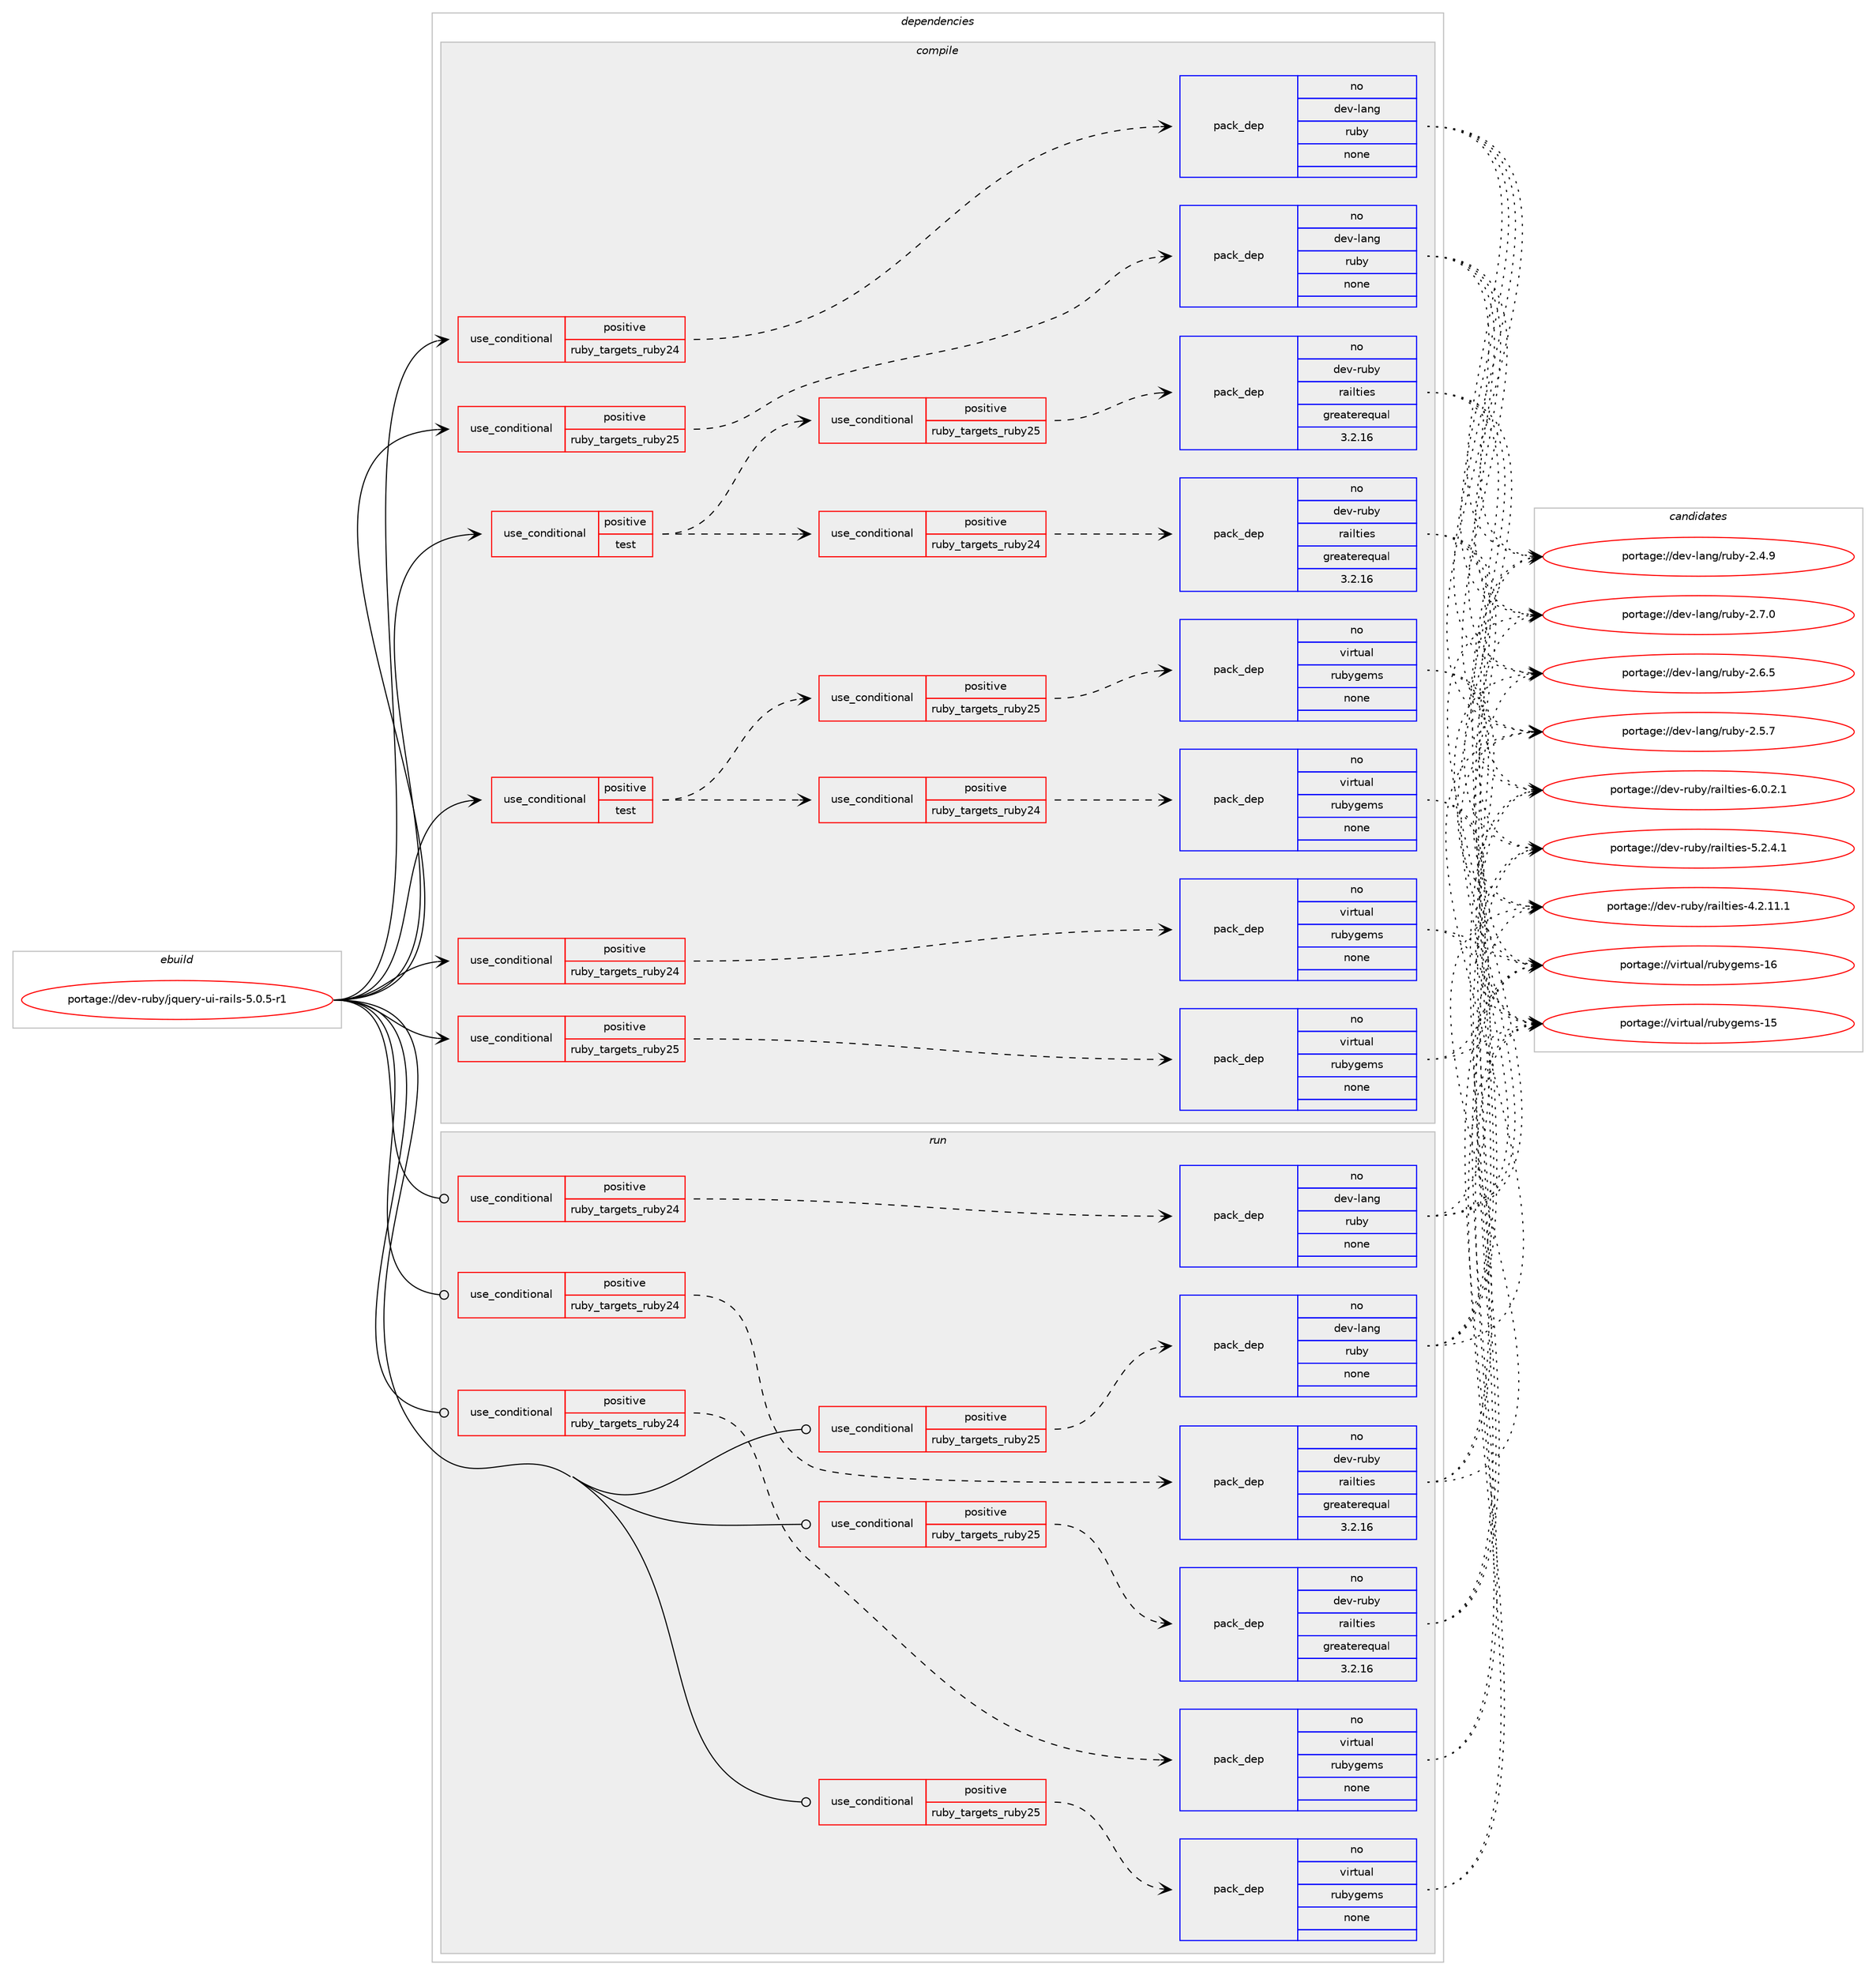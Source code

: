 digraph prolog {

# *************
# Graph options
# *************

newrank=true;
concentrate=true;
compound=true;
graph [rankdir=LR,fontname=Helvetica,fontsize=10,ranksep=1.5];#, ranksep=2.5, nodesep=0.2];
edge  [arrowhead=vee];
node  [fontname=Helvetica,fontsize=10];

# **********
# The ebuild
# **********

subgraph cluster_leftcol {
color=gray;
rank=same;
label=<<i>ebuild</i>>;
id [label="portage://dev-ruby/jquery-ui-rails-5.0.5-r1", color=red, width=4, href="../dev-ruby/jquery-ui-rails-5.0.5-r1.svg"];
}

# ****************
# The dependencies
# ****************

subgraph cluster_midcol {
color=gray;
label=<<i>dependencies</i>>;
subgraph cluster_compile {
fillcolor="#eeeeee";
style=filled;
label=<<i>compile</i>>;
subgraph cond84342 {
dependency350206 [label=<<TABLE BORDER="0" CELLBORDER="1" CELLSPACING="0" CELLPADDING="4"><TR><TD ROWSPAN="3" CELLPADDING="10">use_conditional</TD></TR><TR><TD>positive</TD></TR><TR><TD>ruby_targets_ruby24</TD></TR></TABLE>>, shape=none, color=red];
subgraph pack261069 {
dependency350207 [label=<<TABLE BORDER="0" CELLBORDER="1" CELLSPACING="0" CELLPADDING="4" WIDTH="220"><TR><TD ROWSPAN="6" CELLPADDING="30">pack_dep</TD></TR><TR><TD WIDTH="110">no</TD></TR><TR><TD>dev-lang</TD></TR><TR><TD>ruby</TD></TR><TR><TD>none</TD></TR><TR><TD></TD></TR></TABLE>>, shape=none, color=blue];
}
dependency350206:e -> dependency350207:w [weight=20,style="dashed",arrowhead="vee"];
}
id:e -> dependency350206:w [weight=20,style="solid",arrowhead="vee"];
subgraph cond84343 {
dependency350208 [label=<<TABLE BORDER="0" CELLBORDER="1" CELLSPACING="0" CELLPADDING="4"><TR><TD ROWSPAN="3" CELLPADDING="10">use_conditional</TD></TR><TR><TD>positive</TD></TR><TR><TD>ruby_targets_ruby24</TD></TR></TABLE>>, shape=none, color=red];
subgraph pack261070 {
dependency350209 [label=<<TABLE BORDER="0" CELLBORDER="1" CELLSPACING="0" CELLPADDING="4" WIDTH="220"><TR><TD ROWSPAN="6" CELLPADDING="30">pack_dep</TD></TR><TR><TD WIDTH="110">no</TD></TR><TR><TD>virtual</TD></TR><TR><TD>rubygems</TD></TR><TR><TD>none</TD></TR><TR><TD></TD></TR></TABLE>>, shape=none, color=blue];
}
dependency350208:e -> dependency350209:w [weight=20,style="dashed",arrowhead="vee"];
}
id:e -> dependency350208:w [weight=20,style="solid",arrowhead="vee"];
subgraph cond84344 {
dependency350210 [label=<<TABLE BORDER="0" CELLBORDER="1" CELLSPACING="0" CELLPADDING="4"><TR><TD ROWSPAN="3" CELLPADDING="10">use_conditional</TD></TR><TR><TD>positive</TD></TR><TR><TD>ruby_targets_ruby25</TD></TR></TABLE>>, shape=none, color=red];
subgraph pack261071 {
dependency350211 [label=<<TABLE BORDER="0" CELLBORDER="1" CELLSPACING="0" CELLPADDING="4" WIDTH="220"><TR><TD ROWSPAN="6" CELLPADDING="30">pack_dep</TD></TR><TR><TD WIDTH="110">no</TD></TR><TR><TD>dev-lang</TD></TR><TR><TD>ruby</TD></TR><TR><TD>none</TD></TR><TR><TD></TD></TR></TABLE>>, shape=none, color=blue];
}
dependency350210:e -> dependency350211:w [weight=20,style="dashed",arrowhead="vee"];
}
id:e -> dependency350210:w [weight=20,style="solid",arrowhead="vee"];
subgraph cond84345 {
dependency350212 [label=<<TABLE BORDER="0" CELLBORDER="1" CELLSPACING="0" CELLPADDING="4"><TR><TD ROWSPAN="3" CELLPADDING="10">use_conditional</TD></TR><TR><TD>positive</TD></TR><TR><TD>ruby_targets_ruby25</TD></TR></TABLE>>, shape=none, color=red];
subgraph pack261072 {
dependency350213 [label=<<TABLE BORDER="0" CELLBORDER="1" CELLSPACING="0" CELLPADDING="4" WIDTH="220"><TR><TD ROWSPAN="6" CELLPADDING="30">pack_dep</TD></TR><TR><TD WIDTH="110">no</TD></TR><TR><TD>virtual</TD></TR><TR><TD>rubygems</TD></TR><TR><TD>none</TD></TR><TR><TD></TD></TR></TABLE>>, shape=none, color=blue];
}
dependency350212:e -> dependency350213:w [weight=20,style="dashed",arrowhead="vee"];
}
id:e -> dependency350212:w [weight=20,style="solid",arrowhead="vee"];
subgraph cond84346 {
dependency350214 [label=<<TABLE BORDER="0" CELLBORDER="1" CELLSPACING="0" CELLPADDING="4"><TR><TD ROWSPAN="3" CELLPADDING="10">use_conditional</TD></TR><TR><TD>positive</TD></TR><TR><TD>test</TD></TR></TABLE>>, shape=none, color=red];
subgraph cond84347 {
dependency350215 [label=<<TABLE BORDER="0" CELLBORDER="1" CELLSPACING="0" CELLPADDING="4"><TR><TD ROWSPAN="3" CELLPADDING="10">use_conditional</TD></TR><TR><TD>positive</TD></TR><TR><TD>ruby_targets_ruby24</TD></TR></TABLE>>, shape=none, color=red];
subgraph pack261073 {
dependency350216 [label=<<TABLE BORDER="0" CELLBORDER="1" CELLSPACING="0" CELLPADDING="4" WIDTH="220"><TR><TD ROWSPAN="6" CELLPADDING="30">pack_dep</TD></TR><TR><TD WIDTH="110">no</TD></TR><TR><TD>dev-ruby</TD></TR><TR><TD>railties</TD></TR><TR><TD>greaterequal</TD></TR><TR><TD>3.2.16</TD></TR></TABLE>>, shape=none, color=blue];
}
dependency350215:e -> dependency350216:w [weight=20,style="dashed",arrowhead="vee"];
}
dependency350214:e -> dependency350215:w [weight=20,style="dashed",arrowhead="vee"];
subgraph cond84348 {
dependency350217 [label=<<TABLE BORDER="0" CELLBORDER="1" CELLSPACING="0" CELLPADDING="4"><TR><TD ROWSPAN="3" CELLPADDING="10">use_conditional</TD></TR><TR><TD>positive</TD></TR><TR><TD>ruby_targets_ruby25</TD></TR></TABLE>>, shape=none, color=red];
subgraph pack261074 {
dependency350218 [label=<<TABLE BORDER="0" CELLBORDER="1" CELLSPACING="0" CELLPADDING="4" WIDTH="220"><TR><TD ROWSPAN="6" CELLPADDING="30">pack_dep</TD></TR><TR><TD WIDTH="110">no</TD></TR><TR><TD>dev-ruby</TD></TR><TR><TD>railties</TD></TR><TR><TD>greaterequal</TD></TR><TR><TD>3.2.16</TD></TR></TABLE>>, shape=none, color=blue];
}
dependency350217:e -> dependency350218:w [weight=20,style="dashed",arrowhead="vee"];
}
dependency350214:e -> dependency350217:w [weight=20,style="dashed",arrowhead="vee"];
}
id:e -> dependency350214:w [weight=20,style="solid",arrowhead="vee"];
subgraph cond84349 {
dependency350219 [label=<<TABLE BORDER="0" CELLBORDER="1" CELLSPACING="0" CELLPADDING="4"><TR><TD ROWSPAN="3" CELLPADDING="10">use_conditional</TD></TR><TR><TD>positive</TD></TR><TR><TD>test</TD></TR></TABLE>>, shape=none, color=red];
subgraph cond84350 {
dependency350220 [label=<<TABLE BORDER="0" CELLBORDER="1" CELLSPACING="0" CELLPADDING="4"><TR><TD ROWSPAN="3" CELLPADDING="10">use_conditional</TD></TR><TR><TD>positive</TD></TR><TR><TD>ruby_targets_ruby24</TD></TR></TABLE>>, shape=none, color=red];
subgraph pack261075 {
dependency350221 [label=<<TABLE BORDER="0" CELLBORDER="1" CELLSPACING="0" CELLPADDING="4" WIDTH="220"><TR><TD ROWSPAN="6" CELLPADDING="30">pack_dep</TD></TR><TR><TD WIDTH="110">no</TD></TR><TR><TD>virtual</TD></TR><TR><TD>rubygems</TD></TR><TR><TD>none</TD></TR><TR><TD></TD></TR></TABLE>>, shape=none, color=blue];
}
dependency350220:e -> dependency350221:w [weight=20,style="dashed",arrowhead="vee"];
}
dependency350219:e -> dependency350220:w [weight=20,style="dashed",arrowhead="vee"];
subgraph cond84351 {
dependency350222 [label=<<TABLE BORDER="0" CELLBORDER="1" CELLSPACING="0" CELLPADDING="4"><TR><TD ROWSPAN="3" CELLPADDING="10">use_conditional</TD></TR><TR><TD>positive</TD></TR><TR><TD>ruby_targets_ruby25</TD></TR></TABLE>>, shape=none, color=red];
subgraph pack261076 {
dependency350223 [label=<<TABLE BORDER="0" CELLBORDER="1" CELLSPACING="0" CELLPADDING="4" WIDTH="220"><TR><TD ROWSPAN="6" CELLPADDING="30">pack_dep</TD></TR><TR><TD WIDTH="110">no</TD></TR><TR><TD>virtual</TD></TR><TR><TD>rubygems</TD></TR><TR><TD>none</TD></TR><TR><TD></TD></TR></TABLE>>, shape=none, color=blue];
}
dependency350222:e -> dependency350223:w [weight=20,style="dashed",arrowhead="vee"];
}
dependency350219:e -> dependency350222:w [weight=20,style="dashed",arrowhead="vee"];
}
id:e -> dependency350219:w [weight=20,style="solid",arrowhead="vee"];
}
subgraph cluster_compileandrun {
fillcolor="#eeeeee";
style=filled;
label=<<i>compile and run</i>>;
}
subgraph cluster_run {
fillcolor="#eeeeee";
style=filled;
label=<<i>run</i>>;
subgraph cond84352 {
dependency350224 [label=<<TABLE BORDER="0" CELLBORDER="1" CELLSPACING="0" CELLPADDING="4"><TR><TD ROWSPAN="3" CELLPADDING="10">use_conditional</TD></TR><TR><TD>positive</TD></TR><TR><TD>ruby_targets_ruby24</TD></TR></TABLE>>, shape=none, color=red];
subgraph pack261077 {
dependency350225 [label=<<TABLE BORDER="0" CELLBORDER="1" CELLSPACING="0" CELLPADDING="4" WIDTH="220"><TR><TD ROWSPAN="6" CELLPADDING="30">pack_dep</TD></TR><TR><TD WIDTH="110">no</TD></TR><TR><TD>dev-lang</TD></TR><TR><TD>ruby</TD></TR><TR><TD>none</TD></TR><TR><TD></TD></TR></TABLE>>, shape=none, color=blue];
}
dependency350224:e -> dependency350225:w [weight=20,style="dashed",arrowhead="vee"];
}
id:e -> dependency350224:w [weight=20,style="solid",arrowhead="odot"];
subgraph cond84353 {
dependency350226 [label=<<TABLE BORDER="0" CELLBORDER="1" CELLSPACING="0" CELLPADDING="4"><TR><TD ROWSPAN="3" CELLPADDING="10">use_conditional</TD></TR><TR><TD>positive</TD></TR><TR><TD>ruby_targets_ruby24</TD></TR></TABLE>>, shape=none, color=red];
subgraph pack261078 {
dependency350227 [label=<<TABLE BORDER="0" CELLBORDER="1" CELLSPACING="0" CELLPADDING="4" WIDTH="220"><TR><TD ROWSPAN="6" CELLPADDING="30">pack_dep</TD></TR><TR><TD WIDTH="110">no</TD></TR><TR><TD>dev-ruby</TD></TR><TR><TD>railties</TD></TR><TR><TD>greaterequal</TD></TR><TR><TD>3.2.16</TD></TR></TABLE>>, shape=none, color=blue];
}
dependency350226:e -> dependency350227:w [weight=20,style="dashed",arrowhead="vee"];
}
id:e -> dependency350226:w [weight=20,style="solid",arrowhead="odot"];
subgraph cond84354 {
dependency350228 [label=<<TABLE BORDER="0" CELLBORDER="1" CELLSPACING="0" CELLPADDING="4"><TR><TD ROWSPAN="3" CELLPADDING="10">use_conditional</TD></TR><TR><TD>positive</TD></TR><TR><TD>ruby_targets_ruby24</TD></TR></TABLE>>, shape=none, color=red];
subgraph pack261079 {
dependency350229 [label=<<TABLE BORDER="0" CELLBORDER="1" CELLSPACING="0" CELLPADDING="4" WIDTH="220"><TR><TD ROWSPAN="6" CELLPADDING="30">pack_dep</TD></TR><TR><TD WIDTH="110">no</TD></TR><TR><TD>virtual</TD></TR><TR><TD>rubygems</TD></TR><TR><TD>none</TD></TR><TR><TD></TD></TR></TABLE>>, shape=none, color=blue];
}
dependency350228:e -> dependency350229:w [weight=20,style="dashed",arrowhead="vee"];
}
id:e -> dependency350228:w [weight=20,style="solid",arrowhead="odot"];
subgraph cond84355 {
dependency350230 [label=<<TABLE BORDER="0" CELLBORDER="1" CELLSPACING="0" CELLPADDING="4"><TR><TD ROWSPAN="3" CELLPADDING="10">use_conditional</TD></TR><TR><TD>positive</TD></TR><TR><TD>ruby_targets_ruby25</TD></TR></TABLE>>, shape=none, color=red];
subgraph pack261080 {
dependency350231 [label=<<TABLE BORDER="0" CELLBORDER="1" CELLSPACING="0" CELLPADDING="4" WIDTH="220"><TR><TD ROWSPAN="6" CELLPADDING="30">pack_dep</TD></TR><TR><TD WIDTH="110">no</TD></TR><TR><TD>dev-lang</TD></TR><TR><TD>ruby</TD></TR><TR><TD>none</TD></TR><TR><TD></TD></TR></TABLE>>, shape=none, color=blue];
}
dependency350230:e -> dependency350231:w [weight=20,style="dashed",arrowhead="vee"];
}
id:e -> dependency350230:w [weight=20,style="solid",arrowhead="odot"];
subgraph cond84356 {
dependency350232 [label=<<TABLE BORDER="0" CELLBORDER="1" CELLSPACING="0" CELLPADDING="4"><TR><TD ROWSPAN="3" CELLPADDING="10">use_conditional</TD></TR><TR><TD>positive</TD></TR><TR><TD>ruby_targets_ruby25</TD></TR></TABLE>>, shape=none, color=red];
subgraph pack261081 {
dependency350233 [label=<<TABLE BORDER="0" CELLBORDER="1" CELLSPACING="0" CELLPADDING="4" WIDTH="220"><TR><TD ROWSPAN="6" CELLPADDING="30">pack_dep</TD></TR><TR><TD WIDTH="110">no</TD></TR><TR><TD>dev-ruby</TD></TR><TR><TD>railties</TD></TR><TR><TD>greaterequal</TD></TR><TR><TD>3.2.16</TD></TR></TABLE>>, shape=none, color=blue];
}
dependency350232:e -> dependency350233:w [weight=20,style="dashed",arrowhead="vee"];
}
id:e -> dependency350232:w [weight=20,style="solid",arrowhead="odot"];
subgraph cond84357 {
dependency350234 [label=<<TABLE BORDER="0" CELLBORDER="1" CELLSPACING="0" CELLPADDING="4"><TR><TD ROWSPAN="3" CELLPADDING="10">use_conditional</TD></TR><TR><TD>positive</TD></TR><TR><TD>ruby_targets_ruby25</TD></TR></TABLE>>, shape=none, color=red];
subgraph pack261082 {
dependency350235 [label=<<TABLE BORDER="0" CELLBORDER="1" CELLSPACING="0" CELLPADDING="4" WIDTH="220"><TR><TD ROWSPAN="6" CELLPADDING="30">pack_dep</TD></TR><TR><TD WIDTH="110">no</TD></TR><TR><TD>virtual</TD></TR><TR><TD>rubygems</TD></TR><TR><TD>none</TD></TR><TR><TD></TD></TR></TABLE>>, shape=none, color=blue];
}
dependency350234:e -> dependency350235:w [weight=20,style="dashed",arrowhead="vee"];
}
id:e -> dependency350234:w [weight=20,style="solid",arrowhead="odot"];
}
}

# **************
# The candidates
# **************

subgraph cluster_choices {
rank=same;
color=gray;
label=<<i>candidates</i>>;

subgraph choice261069 {
color=black;
nodesep=1;
choice10010111845108971101034711411798121455046554648 [label="portage://dev-lang/ruby-2.7.0", color=red, width=4,href="../dev-lang/ruby-2.7.0.svg"];
choice10010111845108971101034711411798121455046544653 [label="portage://dev-lang/ruby-2.6.5", color=red, width=4,href="../dev-lang/ruby-2.6.5.svg"];
choice10010111845108971101034711411798121455046534655 [label="portage://dev-lang/ruby-2.5.7", color=red, width=4,href="../dev-lang/ruby-2.5.7.svg"];
choice10010111845108971101034711411798121455046524657 [label="portage://dev-lang/ruby-2.4.9", color=red, width=4,href="../dev-lang/ruby-2.4.9.svg"];
dependency350207:e -> choice10010111845108971101034711411798121455046554648:w [style=dotted,weight="100"];
dependency350207:e -> choice10010111845108971101034711411798121455046544653:w [style=dotted,weight="100"];
dependency350207:e -> choice10010111845108971101034711411798121455046534655:w [style=dotted,weight="100"];
dependency350207:e -> choice10010111845108971101034711411798121455046524657:w [style=dotted,weight="100"];
}
subgraph choice261070 {
color=black;
nodesep=1;
choice118105114116117971084711411798121103101109115454954 [label="portage://virtual/rubygems-16", color=red, width=4,href="../virtual/rubygems-16.svg"];
choice118105114116117971084711411798121103101109115454953 [label="portage://virtual/rubygems-15", color=red, width=4,href="../virtual/rubygems-15.svg"];
dependency350209:e -> choice118105114116117971084711411798121103101109115454954:w [style=dotted,weight="100"];
dependency350209:e -> choice118105114116117971084711411798121103101109115454953:w [style=dotted,weight="100"];
}
subgraph choice261071 {
color=black;
nodesep=1;
choice10010111845108971101034711411798121455046554648 [label="portage://dev-lang/ruby-2.7.0", color=red, width=4,href="../dev-lang/ruby-2.7.0.svg"];
choice10010111845108971101034711411798121455046544653 [label="portage://dev-lang/ruby-2.6.5", color=red, width=4,href="../dev-lang/ruby-2.6.5.svg"];
choice10010111845108971101034711411798121455046534655 [label="portage://dev-lang/ruby-2.5.7", color=red, width=4,href="../dev-lang/ruby-2.5.7.svg"];
choice10010111845108971101034711411798121455046524657 [label="portage://dev-lang/ruby-2.4.9", color=red, width=4,href="../dev-lang/ruby-2.4.9.svg"];
dependency350211:e -> choice10010111845108971101034711411798121455046554648:w [style=dotted,weight="100"];
dependency350211:e -> choice10010111845108971101034711411798121455046544653:w [style=dotted,weight="100"];
dependency350211:e -> choice10010111845108971101034711411798121455046534655:w [style=dotted,weight="100"];
dependency350211:e -> choice10010111845108971101034711411798121455046524657:w [style=dotted,weight="100"];
}
subgraph choice261072 {
color=black;
nodesep=1;
choice118105114116117971084711411798121103101109115454954 [label="portage://virtual/rubygems-16", color=red, width=4,href="../virtual/rubygems-16.svg"];
choice118105114116117971084711411798121103101109115454953 [label="portage://virtual/rubygems-15", color=red, width=4,href="../virtual/rubygems-15.svg"];
dependency350213:e -> choice118105114116117971084711411798121103101109115454954:w [style=dotted,weight="100"];
dependency350213:e -> choice118105114116117971084711411798121103101109115454953:w [style=dotted,weight="100"];
}
subgraph choice261073 {
color=black;
nodesep=1;
choice100101118451141179812147114971051081161051011154554464846504649 [label="portage://dev-ruby/railties-6.0.2.1", color=red, width=4,href="../dev-ruby/railties-6.0.2.1.svg"];
choice100101118451141179812147114971051081161051011154553465046524649 [label="portage://dev-ruby/railties-5.2.4.1", color=red, width=4,href="../dev-ruby/railties-5.2.4.1.svg"];
choice10010111845114117981214711497105108116105101115455246504649494649 [label="portage://dev-ruby/railties-4.2.11.1", color=red, width=4,href="../dev-ruby/railties-4.2.11.1.svg"];
dependency350216:e -> choice100101118451141179812147114971051081161051011154554464846504649:w [style=dotted,weight="100"];
dependency350216:e -> choice100101118451141179812147114971051081161051011154553465046524649:w [style=dotted,weight="100"];
dependency350216:e -> choice10010111845114117981214711497105108116105101115455246504649494649:w [style=dotted,weight="100"];
}
subgraph choice261074 {
color=black;
nodesep=1;
choice100101118451141179812147114971051081161051011154554464846504649 [label="portage://dev-ruby/railties-6.0.2.1", color=red, width=4,href="../dev-ruby/railties-6.0.2.1.svg"];
choice100101118451141179812147114971051081161051011154553465046524649 [label="portage://dev-ruby/railties-5.2.4.1", color=red, width=4,href="../dev-ruby/railties-5.2.4.1.svg"];
choice10010111845114117981214711497105108116105101115455246504649494649 [label="portage://dev-ruby/railties-4.2.11.1", color=red, width=4,href="../dev-ruby/railties-4.2.11.1.svg"];
dependency350218:e -> choice100101118451141179812147114971051081161051011154554464846504649:w [style=dotted,weight="100"];
dependency350218:e -> choice100101118451141179812147114971051081161051011154553465046524649:w [style=dotted,weight="100"];
dependency350218:e -> choice10010111845114117981214711497105108116105101115455246504649494649:w [style=dotted,weight="100"];
}
subgraph choice261075 {
color=black;
nodesep=1;
choice118105114116117971084711411798121103101109115454954 [label="portage://virtual/rubygems-16", color=red, width=4,href="../virtual/rubygems-16.svg"];
choice118105114116117971084711411798121103101109115454953 [label="portage://virtual/rubygems-15", color=red, width=4,href="../virtual/rubygems-15.svg"];
dependency350221:e -> choice118105114116117971084711411798121103101109115454954:w [style=dotted,weight="100"];
dependency350221:e -> choice118105114116117971084711411798121103101109115454953:w [style=dotted,weight="100"];
}
subgraph choice261076 {
color=black;
nodesep=1;
choice118105114116117971084711411798121103101109115454954 [label="portage://virtual/rubygems-16", color=red, width=4,href="../virtual/rubygems-16.svg"];
choice118105114116117971084711411798121103101109115454953 [label="portage://virtual/rubygems-15", color=red, width=4,href="../virtual/rubygems-15.svg"];
dependency350223:e -> choice118105114116117971084711411798121103101109115454954:w [style=dotted,weight="100"];
dependency350223:e -> choice118105114116117971084711411798121103101109115454953:w [style=dotted,weight="100"];
}
subgraph choice261077 {
color=black;
nodesep=1;
choice10010111845108971101034711411798121455046554648 [label="portage://dev-lang/ruby-2.7.0", color=red, width=4,href="../dev-lang/ruby-2.7.0.svg"];
choice10010111845108971101034711411798121455046544653 [label="portage://dev-lang/ruby-2.6.5", color=red, width=4,href="../dev-lang/ruby-2.6.5.svg"];
choice10010111845108971101034711411798121455046534655 [label="portage://dev-lang/ruby-2.5.7", color=red, width=4,href="../dev-lang/ruby-2.5.7.svg"];
choice10010111845108971101034711411798121455046524657 [label="portage://dev-lang/ruby-2.4.9", color=red, width=4,href="../dev-lang/ruby-2.4.9.svg"];
dependency350225:e -> choice10010111845108971101034711411798121455046554648:w [style=dotted,weight="100"];
dependency350225:e -> choice10010111845108971101034711411798121455046544653:w [style=dotted,weight="100"];
dependency350225:e -> choice10010111845108971101034711411798121455046534655:w [style=dotted,weight="100"];
dependency350225:e -> choice10010111845108971101034711411798121455046524657:w [style=dotted,weight="100"];
}
subgraph choice261078 {
color=black;
nodesep=1;
choice100101118451141179812147114971051081161051011154554464846504649 [label="portage://dev-ruby/railties-6.0.2.1", color=red, width=4,href="../dev-ruby/railties-6.0.2.1.svg"];
choice100101118451141179812147114971051081161051011154553465046524649 [label="portage://dev-ruby/railties-5.2.4.1", color=red, width=4,href="../dev-ruby/railties-5.2.4.1.svg"];
choice10010111845114117981214711497105108116105101115455246504649494649 [label="portage://dev-ruby/railties-4.2.11.1", color=red, width=4,href="../dev-ruby/railties-4.2.11.1.svg"];
dependency350227:e -> choice100101118451141179812147114971051081161051011154554464846504649:w [style=dotted,weight="100"];
dependency350227:e -> choice100101118451141179812147114971051081161051011154553465046524649:w [style=dotted,weight="100"];
dependency350227:e -> choice10010111845114117981214711497105108116105101115455246504649494649:w [style=dotted,weight="100"];
}
subgraph choice261079 {
color=black;
nodesep=1;
choice118105114116117971084711411798121103101109115454954 [label="portage://virtual/rubygems-16", color=red, width=4,href="../virtual/rubygems-16.svg"];
choice118105114116117971084711411798121103101109115454953 [label="portage://virtual/rubygems-15", color=red, width=4,href="../virtual/rubygems-15.svg"];
dependency350229:e -> choice118105114116117971084711411798121103101109115454954:w [style=dotted,weight="100"];
dependency350229:e -> choice118105114116117971084711411798121103101109115454953:w [style=dotted,weight="100"];
}
subgraph choice261080 {
color=black;
nodesep=1;
choice10010111845108971101034711411798121455046554648 [label="portage://dev-lang/ruby-2.7.0", color=red, width=4,href="../dev-lang/ruby-2.7.0.svg"];
choice10010111845108971101034711411798121455046544653 [label="portage://dev-lang/ruby-2.6.5", color=red, width=4,href="../dev-lang/ruby-2.6.5.svg"];
choice10010111845108971101034711411798121455046534655 [label="portage://dev-lang/ruby-2.5.7", color=red, width=4,href="../dev-lang/ruby-2.5.7.svg"];
choice10010111845108971101034711411798121455046524657 [label="portage://dev-lang/ruby-2.4.9", color=red, width=4,href="../dev-lang/ruby-2.4.9.svg"];
dependency350231:e -> choice10010111845108971101034711411798121455046554648:w [style=dotted,weight="100"];
dependency350231:e -> choice10010111845108971101034711411798121455046544653:w [style=dotted,weight="100"];
dependency350231:e -> choice10010111845108971101034711411798121455046534655:w [style=dotted,weight="100"];
dependency350231:e -> choice10010111845108971101034711411798121455046524657:w [style=dotted,weight="100"];
}
subgraph choice261081 {
color=black;
nodesep=1;
choice100101118451141179812147114971051081161051011154554464846504649 [label="portage://dev-ruby/railties-6.0.2.1", color=red, width=4,href="../dev-ruby/railties-6.0.2.1.svg"];
choice100101118451141179812147114971051081161051011154553465046524649 [label="portage://dev-ruby/railties-5.2.4.1", color=red, width=4,href="../dev-ruby/railties-5.2.4.1.svg"];
choice10010111845114117981214711497105108116105101115455246504649494649 [label="portage://dev-ruby/railties-4.2.11.1", color=red, width=4,href="../dev-ruby/railties-4.2.11.1.svg"];
dependency350233:e -> choice100101118451141179812147114971051081161051011154554464846504649:w [style=dotted,weight="100"];
dependency350233:e -> choice100101118451141179812147114971051081161051011154553465046524649:w [style=dotted,weight="100"];
dependency350233:e -> choice10010111845114117981214711497105108116105101115455246504649494649:w [style=dotted,weight="100"];
}
subgraph choice261082 {
color=black;
nodesep=1;
choice118105114116117971084711411798121103101109115454954 [label="portage://virtual/rubygems-16", color=red, width=4,href="../virtual/rubygems-16.svg"];
choice118105114116117971084711411798121103101109115454953 [label="portage://virtual/rubygems-15", color=red, width=4,href="../virtual/rubygems-15.svg"];
dependency350235:e -> choice118105114116117971084711411798121103101109115454954:w [style=dotted,weight="100"];
dependency350235:e -> choice118105114116117971084711411798121103101109115454953:w [style=dotted,weight="100"];
}
}

}
